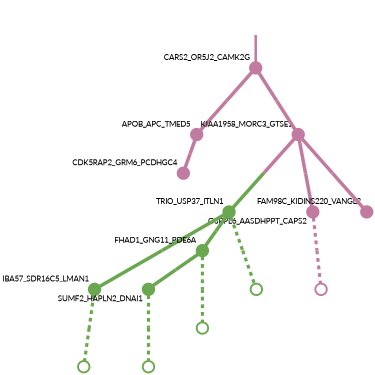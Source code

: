 strict digraph  {
graph[splines=false]; nodesep=0.7; rankdir=TB; ranksep=0.6; forcelabels=true; dpi=600; size=2.5;
0 [color="#c27ba0ff", fillcolor="#c27ba0ff", fixedsize=true, fontname=Lato, fontsize="12pt", height="0.25", label="", penwidth=3, shape=circle, style=filled, xlabel=CARS2_OR5J2_CAMK2G];
3 [color="#c27ba0ff", fillcolor="#c27ba0ff", fixedsize=true, fontname=Lato, fontsize="12pt", height="0.25", label="", penwidth=3, shape=circle, style=filled, xlabel=APOB_APC_TMED5];
6 [color="#c27ba0ff", fillcolor="#c27ba0ff", fixedsize=true, fontname=Lato, fontsize="12pt", height="0.25", label="", penwidth=3, shape=circle, style=filled, xlabel=KIAA1958_MORC3_GTSE1];
1 [color="#6aa84fff", fillcolor="#6aa84fff", fixedsize=true, fontname=Lato, fontsize="12pt", height="0.25", label="", penwidth=3, shape=circle, style=filled, xlabel=TRIO_USP37_ITLN1];
2 [color="#6aa84fff", fillcolor="#6aa84fff", fixedsize=true, fontname=Lato, fontsize="12pt", height="0.25", label="", penwidth=3, shape=circle, style=filled, xlabel=IBA57_SDR16C5_LMAN1];
8 [color="#6aa84fff", fillcolor="#6aa84fff", fixedsize=true, fontname=Lato, fontsize="12pt", height="0.25", label="", penwidth=3, shape=circle, style=filled, xlabel=FHAD1_GNG11_PDE6A];
10 [color="#6aa84fff", fillcolor="#6aa84fff", fixedsize=true, fontname=Lato, fontsize="12pt", height="0.25", label="", penwidth=3, shape=circle, style=solid, xlabel=""];
11 [color="#6aa84fff", fillcolor="#6aa84fff", fixedsize=true, fontname=Lato, fontsize="12pt", height="0.25", label="", penwidth=3, shape=circle, style=solid, xlabel=""];
9 [color="#c27ba0ff", fillcolor="#c27ba0ff", fixedsize=true, fontname=Lato, fontsize="12pt", height="0.25", label="", penwidth=3, shape=circle, style=filled, xlabel=CDK5RAP2_GRM6_PCDHGC4];
5 [color="#c27ba0ff", fillcolor="#c27ba0ff", fixedsize=true, fontname=Lato, fontsize="12pt", height="0.25", label="", penwidth=3, shape=circle, style=filled, xlabel=OSBPL6_AASDHPPT_CAPS2];
14 [color="#c27ba0ff", fillcolor="#c27ba0ff", fixedsize=true, fontname=Lato, fontsize="12pt", height="0.25", label="", penwidth=3, shape=circle, style=solid, xlabel=""];
4 [color="#c27ba0ff", fillcolor="#c27ba0ff", fixedsize=true, fontname=Lato, fontsize="12pt", height="0.25", label="", penwidth=3, shape=circle, style=filled, xlabel=FAM98C_KIDINS220_VANGL2];
7 [color="#6aa84fff", fillcolor="#6aa84fff", fixedsize=true, fontname=Lato, fontsize="12pt", height="0.25", label="", penwidth=3, shape=circle, style=filled, xlabel=SUMF2_HAPLN2_DNAI1];
12 [color="#6aa84fff", fillcolor="#6aa84fff", fixedsize=true, fontname=Lato, fontsize="12pt", height="0.25", label="", penwidth=3, shape=circle, style=solid, xlabel=""];
13 [color="#6aa84fff", fillcolor="#6aa84fff", fixedsize=true, fontname=Lato, fontsize="12pt", height="0.25", label="", penwidth=3, shape=circle, style=solid, xlabel=""];
normal [label="", penwidth=3, style=invis, xlabel=CARS2_OR5J2_CAMK2G];
0 -> 3  [arrowsize=0, color="#c27ba0ff;0.5:#c27ba0ff", minlen="2.0", penwidth="5.5", style=solid];
0 -> 6  [arrowsize=0, color="#c27ba0ff;0.5:#c27ba0ff", minlen="2.0", penwidth="5.5", style=solid];
3 -> 9  [arrowsize=0, color="#c27ba0ff;0.5:#c27ba0ff", minlen="1.0", penwidth="5.5", style=solid];
6 -> 1  [arrowsize=0, color="#c27ba0ff;0.5:#6aa84fff", minlen="2.0", penwidth="5.5", style=solid];
6 -> 4  [arrowsize=0, color="#c27ba0ff;0.5:#c27ba0ff", minlen="2.0", penwidth="5.5", style=solid];
6 -> 5  [arrowsize=0, color="#c27ba0ff;0.5:#c27ba0ff", minlen="2.0", penwidth="5.5", style=solid];
1 -> 2  [arrowsize=0, color="#6aa84fff;0.5:#6aa84fff", minlen="2.0", penwidth="5.5", style=solid];
1 -> 8  [arrowsize=0, color="#6aa84fff;0.5:#6aa84fff", minlen="1.0", penwidth="5.5", style=solid];
1 -> 10  [arrowsize=0, color="#6aa84fff;0.5:#6aa84fff", minlen="2.0", penwidth=5, style=dashed];
2 -> 11  [arrowsize=0, color="#6aa84fff;0.5:#6aa84fff", minlen="2.0", penwidth=5, style=dashed];
8 -> 7  [arrowsize=0, color="#6aa84fff;0.5:#6aa84fff", minlen="1.5", penwidth="5.5", style=solid];
8 -> 13  [arrowsize=0, color="#6aa84fff;0.5:#6aa84fff", minlen="2.0", penwidth=5, style=dashed];
5 -> 14  [arrowsize=0, color="#c27ba0ff;0.5:#c27ba0ff", minlen="2.0", penwidth=5, style=dashed];
7 -> 12  [arrowsize=0, color="#6aa84fff;0.5:#6aa84fff", minlen="2.0", penwidth=5, style=dashed];
normal -> 0  [arrowsize=0, color="#c27ba0ff", label="", penwidth=4, style=solid];
}
